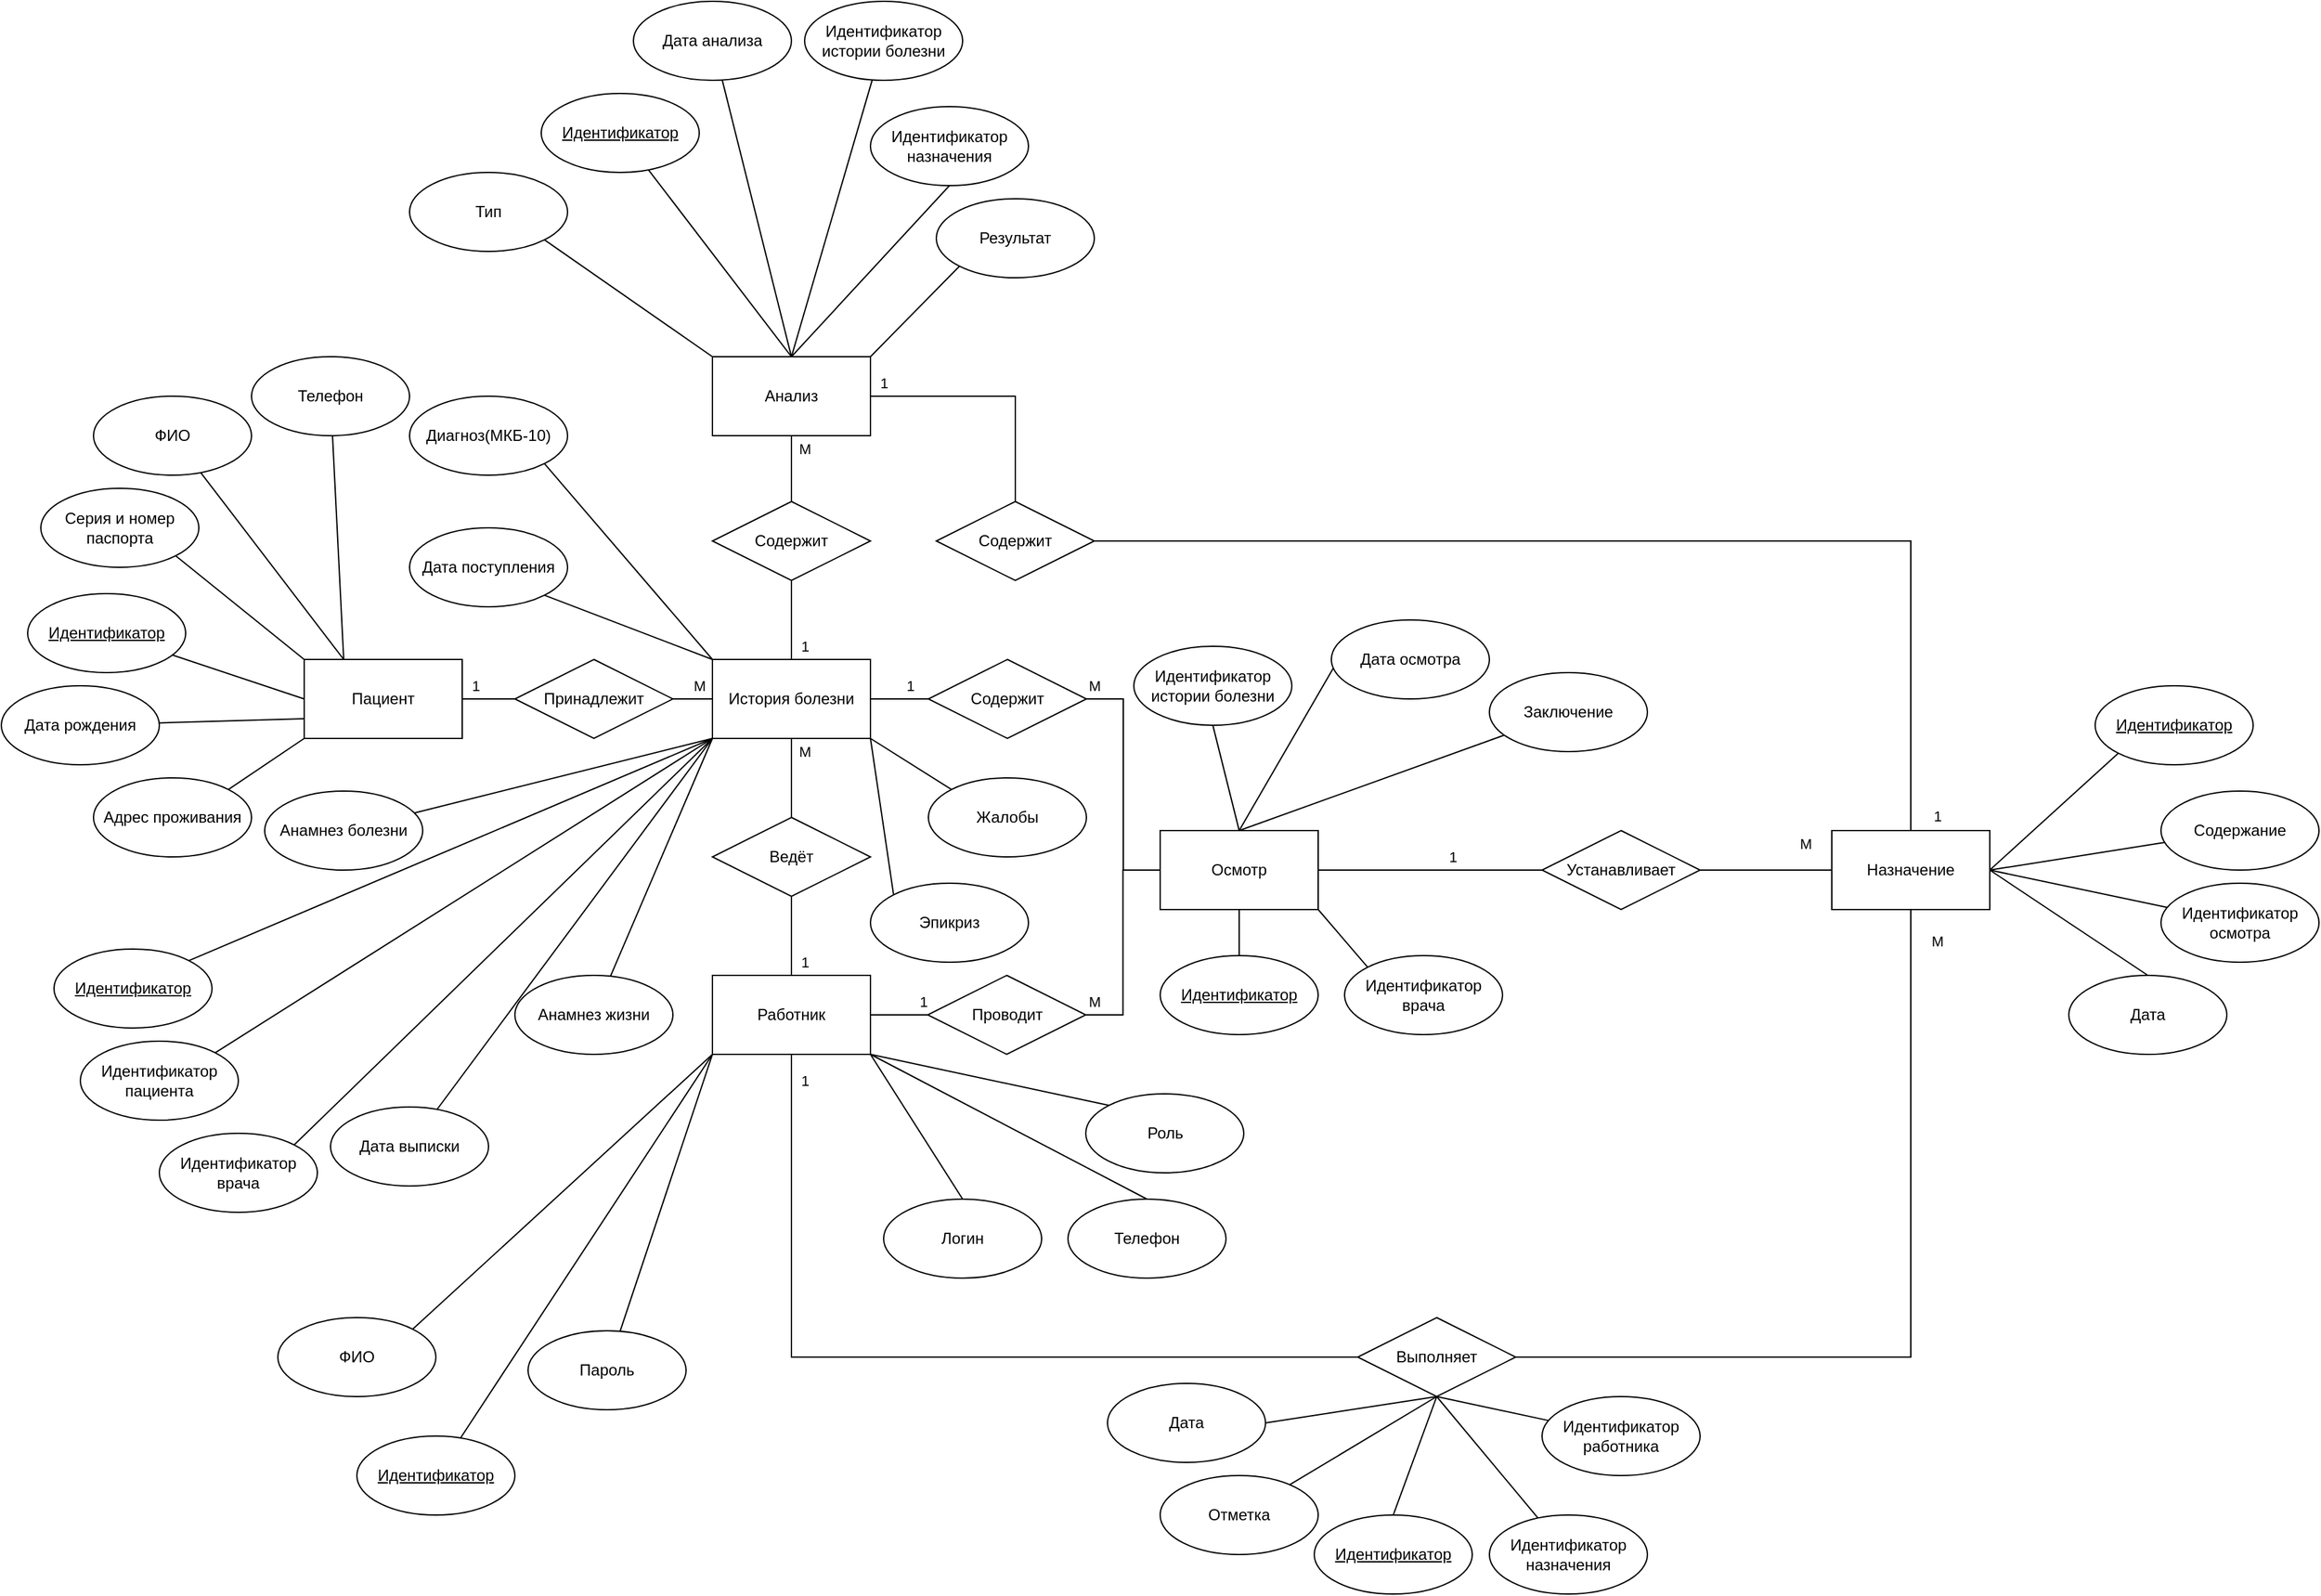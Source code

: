 <mxfile version="23.1.5" type="device">
  <diagram name="Страница — 1" id="YeDJCERSgLuDIS_r1-tO">
    <mxGraphModel dx="2876" dy="2433" grid="1" gridSize="10" guides="1" tooltips="1" connect="1" arrows="1" fold="1" page="1" pageScale="1" pageWidth="827" pageHeight="1169" math="0" shadow="0">
      <root>
        <mxCell id="0" />
        <mxCell id="1" parent="0" />
        <mxCell id="ureETH7xmbNXMge06_gJ-22" value="1" style="edgeStyle=orthogonalEdgeStyle;rounded=0;orthogonalLoop=1;jettySize=auto;html=1;entryX=0;entryY=0.5;entryDx=0;entryDy=0;endArrow=none;endFill=0;" parent="1" source="ureETH7xmbNXMge06_gJ-1" target="ureETH7xmbNXMge06_gJ-21" edge="1">
          <mxGeometry x="-0.5" y="10" relative="1" as="geometry">
            <mxPoint as="offset" />
          </mxGeometry>
        </mxCell>
        <mxCell id="ureETH7xmbNXMge06_gJ-1" value="Пациент" style="rounded=0;whiteSpace=wrap;html=1;" parent="1" vertex="1">
          <mxGeometry x="-60" y="300" width="120" height="60" as="geometry" />
        </mxCell>
        <mxCell id="ureETH7xmbNXMge06_gJ-52" value="1" style="edgeStyle=orthogonalEdgeStyle;rounded=0;orthogonalLoop=1;jettySize=auto;html=1;entryX=0;entryY=0.5;entryDx=0;entryDy=0;endArrow=none;endFill=0;" parent="1" source="ureETH7xmbNXMge06_gJ-2" target="ureETH7xmbNXMge06_gJ-50" edge="1">
          <mxGeometry x="0.364" y="10" relative="1" as="geometry">
            <mxPoint as="offset" />
          </mxGeometry>
        </mxCell>
        <mxCell id="ureETH7xmbNXMge06_gJ-2" value="История болезни" style="rounded=0;whiteSpace=wrap;html=1;" parent="1" vertex="1">
          <mxGeometry x="250" y="300" width="120" height="60" as="geometry" />
        </mxCell>
        <mxCell id="ureETH7xmbNXMge06_gJ-36" value="1" style="edgeStyle=orthogonalEdgeStyle;rounded=0;orthogonalLoop=1;jettySize=auto;html=1;entryX=0;entryY=0.5;entryDx=0;entryDy=0;endArrow=none;endFill=0;" parent="1" source="ureETH7xmbNXMge06_gJ-3" target="ureETH7xmbNXMge06_gJ-35" edge="1">
          <mxGeometry x="0.2" y="10" relative="1" as="geometry">
            <Array as="points" />
            <mxPoint as="offset" />
          </mxGeometry>
        </mxCell>
        <mxCell id="ureETH7xmbNXMge06_gJ-3" value="Осмотр" style="rounded=0;whiteSpace=wrap;html=1;" parent="1" vertex="1">
          <mxGeometry x="590" y="430" width="120" height="60" as="geometry" />
        </mxCell>
        <mxCell id="YmeV13fgHO55kBNAwjuQ-2" style="rounded=0;orthogonalLoop=1;jettySize=auto;html=1;exitX=1;exitY=0.5;exitDx=0;exitDy=0;entryX=0.5;entryY=0;entryDx=0;entryDy=0;endArrow=none;endFill=0;" parent="1" source="ureETH7xmbNXMge06_gJ-6" target="YmeV13fgHO55kBNAwjuQ-1" edge="1">
          <mxGeometry relative="1" as="geometry" />
        </mxCell>
        <mxCell id="ureETH7xmbNXMge06_gJ-6" value="Назначение" style="rounded=0;whiteSpace=wrap;html=1;" parent="1" vertex="1">
          <mxGeometry x="1100" y="430" width="120" height="60" as="geometry" />
        </mxCell>
        <mxCell id="ureETH7xmbNXMge06_gJ-57" value="М" style="edgeStyle=orthogonalEdgeStyle;rounded=0;orthogonalLoop=1;jettySize=auto;html=1;entryX=0.5;entryY=0;entryDx=0;entryDy=0;endArrow=none;endFill=0;" parent="1" source="ureETH7xmbNXMge06_gJ-7" target="ureETH7xmbNXMge06_gJ-28" edge="1">
          <mxGeometry x="-0.6" y="10" relative="1" as="geometry">
            <mxPoint as="offset" />
          </mxGeometry>
        </mxCell>
        <mxCell id="ureETH7xmbNXMge06_gJ-7" value="Анализ" style="rounded=0;whiteSpace=wrap;html=1;" parent="1" vertex="1">
          <mxGeometry x="250" y="70" width="120" height="60" as="geometry" />
        </mxCell>
        <mxCell id="ureETH7xmbNXMge06_gJ-55" value="1" style="edgeStyle=orthogonalEdgeStyle;rounded=0;orthogonalLoop=1;jettySize=auto;html=1;entryX=0;entryY=0.5;entryDx=0;entryDy=0;endArrow=none;endFill=0;exitX=0.5;exitY=1;exitDx=0;exitDy=0;" parent="1" source="ureETH7xmbNXMge06_gJ-9" target="ureETH7xmbNXMge06_gJ-25" edge="1">
          <mxGeometry x="-0.939" y="10" relative="1" as="geometry">
            <mxPoint as="offset" />
            <mxPoint x="660" y="860" as="sourcePoint" />
          </mxGeometry>
        </mxCell>
        <mxCell id="ureETH7xmbNXMge06_gJ-18" value="1" style="edgeStyle=orthogonalEdgeStyle;rounded=0;orthogonalLoop=1;jettySize=auto;html=1;entryX=0.5;entryY=1;entryDx=0;entryDy=0;endArrow=none;endFill=0;" parent="1" source="ureETH7xmbNXMge06_gJ-9" target="ureETH7xmbNXMge06_gJ-17" edge="1">
          <mxGeometry x="-0.667" y="-10" relative="1" as="geometry">
            <mxPoint as="offset" />
          </mxGeometry>
        </mxCell>
        <mxCell id="ureETH7xmbNXMge06_gJ-51" value="1" style="edgeStyle=orthogonalEdgeStyle;rounded=0;orthogonalLoop=1;jettySize=auto;html=1;entryX=0;entryY=0.5;entryDx=0;entryDy=0;endArrow=none;endFill=0;" parent="1" source="ureETH7xmbNXMge06_gJ-9" target="ureETH7xmbNXMge06_gJ-29" edge="1">
          <mxGeometry x="0.839" y="10" relative="1" as="geometry">
            <mxPoint as="offset" />
          </mxGeometry>
        </mxCell>
        <mxCell id="5JgicDMfnu8xFvtem6C9-2" style="rounded=0;orthogonalLoop=1;jettySize=auto;html=1;exitX=1;exitY=1;exitDx=0;exitDy=0;entryX=0.5;entryY=0;entryDx=0;entryDy=0;endArrow=none;endFill=0;" parent="1" source="ureETH7xmbNXMge06_gJ-9" target="5JgicDMfnu8xFvtem6C9-1" edge="1">
          <mxGeometry relative="1" as="geometry" />
        </mxCell>
        <mxCell id="ureETH7xmbNXMge06_gJ-9" value="Работник" style="rounded=0;whiteSpace=wrap;html=1;" parent="1" vertex="1">
          <mxGeometry x="250" y="540" width="120" height="60" as="geometry" />
        </mxCell>
        <mxCell id="ureETH7xmbNXMge06_gJ-19" value="М" style="edgeStyle=orthogonalEdgeStyle;rounded=0;orthogonalLoop=1;jettySize=auto;html=1;entryX=0.5;entryY=1;entryDx=0;entryDy=0;endArrow=none;endFill=0;" parent="1" source="ureETH7xmbNXMge06_gJ-17" target="ureETH7xmbNXMge06_gJ-2" edge="1">
          <mxGeometry x="0.667" y="-10" relative="1" as="geometry">
            <mxPoint as="offset" />
          </mxGeometry>
        </mxCell>
        <mxCell id="ureETH7xmbNXMge06_gJ-17" value="Ведёт" style="rhombus;whiteSpace=wrap;html=1;" parent="1" vertex="1">
          <mxGeometry x="250" y="420" width="120" height="60" as="geometry" />
        </mxCell>
        <mxCell id="ureETH7xmbNXMge06_gJ-23" value="М" style="edgeStyle=orthogonalEdgeStyle;rounded=0;orthogonalLoop=1;jettySize=auto;html=1;entryX=0;entryY=0.5;entryDx=0;entryDy=0;endArrow=none;endFill=0;" parent="1" source="ureETH7xmbNXMge06_gJ-21" target="ureETH7xmbNXMge06_gJ-2" edge="1">
          <mxGeometry x="0.6" y="10" relative="1" as="geometry">
            <mxPoint as="offset" />
          </mxGeometry>
        </mxCell>
        <mxCell id="ureETH7xmbNXMge06_gJ-21" value="Принадлежит" style="rhombus;whiteSpace=wrap;html=1;" parent="1" vertex="1">
          <mxGeometry x="100" y="300" width="120" height="60" as="geometry" />
        </mxCell>
        <mxCell id="_ab86j6B51igGFIKoLtU-4" style="rounded=0;orthogonalLoop=1;jettySize=auto;html=1;exitX=0.5;exitY=1;exitDx=0;exitDy=0;entryX=0.5;entryY=0;entryDx=0;entryDy=0;endArrow=none;endFill=0;" parent="1" source="ureETH7xmbNXMge06_gJ-25" target="ureETH7xmbNXMge06_gJ-122" edge="1">
          <mxGeometry relative="1" as="geometry" />
        </mxCell>
        <mxCell id="_ab86j6B51igGFIKoLtU-5" value="М" style="edgeStyle=orthogonalEdgeStyle;rounded=0;orthogonalLoop=1;jettySize=auto;html=1;entryX=0.5;entryY=1;entryDx=0;entryDy=0;endArrow=none;endFill=0;" parent="1" source="ureETH7xmbNXMge06_gJ-25" target="ureETH7xmbNXMge06_gJ-6" edge="1">
          <mxGeometry x="0.926" y="-20" relative="1" as="geometry">
            <mxPoint as="offset" />
          </mxGeometry>
        </mxCell>
        <mxCell id="ureETH7xmbNXMge06_gJ-25" value="Выполняет" style="rhombus;whiteSpace=wrap;html=1;" parent="1" vertex="1">
          <mxGeometry x="740" y="800" width="120" height="60" as="geometry" />
        </mxCell>
        <mxCell id="ureETH7xmbNXMge06_gJ-58" value="1" style="edgeStyle=orthogonalEdgeStyle;rounded=0;orthogonalLoop=1;jettySize=auto;html=1;entryX=0.5;entryY=0;entryDx=0;entryDy=0;endArrow=none;endFill=0;" parent="1" source="ureETH7xmbNXMge06_gJ-28" target="ureETH7xmbNXMge06_gJ-2" edge="1">
          <mxGeometry x="0.667" y="10" relative="1" as="geometry">
            <mxPoint as="offset" />
          </mxGeometry>
        </mxCell>
        <mxCell id="ureETH7xmbNXMge06_gJ-28" value="Содержит" style="rhombus;whiteSpace=wrap;html=1;" parent="1" vertex="1">
          <mxGeometry x="250" y="180" width="120" height="60" as="geometry" />
        </mxCell>
        <mxCell id="ureETH7xmbNXMge06_gJ-34" value="М" style="edgeStyle=orthogonalEdgeStyle;rounded=0;orthogonalLoop=1;jettySize=auto;html=1;entryX=0;entryY=0.5;entryDx=0;entryDy=0;endArrow=none;endFill=0;" parent="1" source="ureETH7xmbNXMge06_gJ-29" target="ureETH7xmbNXMge06_gJ-3" edge="1">
          <mxGeometry x="-0.922" y="10" relative="1" as="geometry">
            <mxPoint as="offset" />
          </mxGeometry>
        </mxCell>
        <mxCell id="ureETH7xmbNXMge06_gJ-29" value="Проводит" style="rhombus;whiteSpace=wrap;html=1;" parent="1" vertex="1">
          <mxGeometry x="413.5" y="540" width="120" height="60" as="geometry" />
        </mxCell>
        <mxCell id="_ab86j6B51igGFIKoLtU-3" value="М" style="rounded=0;orthogonalLoop=1;jettySize=auto;html=1;entryX=0;entryY=0.5;entryDx=0;entryDy=0;endArrow=none;endFill=0;" parent="1" source="ureETH7xmbNXMge06_gJ-35" target="ureETH7xmbNXMge06_gJ-6" edge="1">
          <mxGeometry x="0.6" y="20" relative="1" as="geometry">
            <mxPoint as="offset" />
          </mxGeometry>
        </mxCell>
        <mxCell id="ureETH7xmbNXMge06_gJ-35" value="Устанавливает" style="rhombus;whiteSpace=wrap;html=1;" parent="1" vertex="1">
          <mxGeometry x="880" y="430" width="120" height="60" as="geometry" />
        </mxCell>
        <mxCell id="ureETH7xmbNXMge06_gJ-54" value="М" style="edgeStyle=orthogonalEdgeStyle;rounded=0;orthogonalLoop=1;jettySize=auto;html=1;entryX=0;entryY=0.5;entryDx=0;entryDy=0;endArrow=none;endFill=0;" parent="1" source="ureETH7xmbNXMge06_gJ-50" target="ureETH7xmbNXMge06_gJ-3" edge="1">
          <mxGeometry x="-0.935" y="10" relative="1" as="geometry">
            <mxPoint as="offset" />
          </mxGeometry>
        </mxCell>
        <mxCell id="ureETH7xmbNXMge06_gJ-50" value="Содержит" style="rhombus;whiteSpace=wrap;html=1;" parent="1" vertex="1">
          <mxGeometry x="414" y="300" width="120" height="60" as="geometry" />
        </mxCell>
        <mxCell id="ureETH7xmbNXMge06_gJ-62" value="1" style="edgeStyle=orthogonalEdgeStyle;rounded=0;orthogonalLoop=1;jettySize=auto;html=1;entryX=1;entryY=0.5;entryDx=0;entryDy=0;endArrow=none;endFill=0;" parent="1" source="ureETH7xmbNXMge06_gJ-60" target="ureETH7xmbNXMge06_gJ-7" edge="1">
          <mxGeometry x="0.895" y="-10" relative="1" as="geometry">
            <Array as="points">
              <mxPoint x="480" y="100" />
            </Array>
            <mxPoint as="offset" />
          </mxGeometry>
        </mxCell>
        <mxCell id="_ab86j6B51igGFIKoLtU-6" value="1" style="edgeStyle=orthogonalEdgeStyle;rounded=0;orthogonalLoop=1;jettySize=auto;html=1;exitX=1;exitY=0.5;exitDx=0;exitDy=0;entryX=0.5;entryY=0;entryDx=0;entryDy=0;endArrow=none;endFill=0;" parent="1" source="ureETH7xmbNXMge06_gJ-60" target="ureETH7xmbNXMge06_gJ-6" edge="1">
          <mxGeometry x="0.976" y="20" relative="1" as="geometry">
            <mxPoint y="-1" as="offset" />
          </mxGeometry>
        </mxCell>
        <mxCell id="ureETH7xmbNXMge06_gJ-60" value="Содержит" style="rhombus;whiteSpace=wrap;html=1;" parent="1" vertex="1">
          <mxGeometry x="420" y="180" width="120" height="60" as="geometry" />
        </mxCell>
        <mxCell id="ureETH7xmbNXMge06_gJ-64" style="rounded=0;orthogonalLoop=1;jettySize=auto;html=1;entryX=0;entryY=0.5;entryDx=0;entryDy=0;endArrow=none;endFill=0;" parent="1" source="ureETH7xmbNXMge06_gJ-63" target="ureETH7xmbNXMge06_gJ-1" edge="1">
          <mxGeometry relative="1" as="geometry" />
        </mxCell>
        <mxCell id="ureETH7xmbNXMge06_gJ-63" value="&lt;u&gt;Идентификатор&lt;/u&gt;" style="ellipse;whiteSpace=wrap;html=1;" parent="1" vertex="1">
          <mxGeometry x="-270" y="250" width="120" height="60" as="geometry" />
        </mxCell>
        <mxCell id="ureETH7xmbNXMge06_gJ-66" style="rounded=0;orthogonalLoop=1;jettySize=auto;html=1;entryX=0;entryY=1;entryDx=0;entryDy=0;endArrow=none;endFill=0;" parent="1" source="ureETH7xmbNXMge06_gJ-65" target="ureETH7xmbNXMge06_gJ-9" edge="1">
          <mxGeometry relative="1" as="geometry" />
        </mxCell>
        <mxCell id="ureETH7xmbNXMge06_gJ-65" value="&lt;u&gt;Идентификатор&lt;/u&gt;" style="ellipse;whiteSpace=wrap;html=1;" parent="1" vertex="1">
          <mxGeometry x="-20" y="890" width="120" height="60" as="geometry" />
        </mxCell>
        <mxCell id="ureETH7xmbNXMge06_gJ-68" style="rounded=0;orthogonalLoop=1;jettySize=auto;html=1;entryX=0.5;entryY=1;entryDx=0;entryDy=0;endArrow=none;endFill=0;" parent="1" source="ureETH7xmbNXMge06_gJ-67" target="ureETH7xmbNXMge06_gJ-3" edge="1">
          <mxGeometry relative="1" as="geometry" />
        </mxCell>
        <mxCell id="ureETH7xmbNXMge06_gJ-67" value="&lt;u&gt;Идентификатор&lt;/u&gt;" style="ellipse;whiteSpace=wrap;html=1;" parent="1" vertex="1">
          <mxGeometry x="590" y="525" width="120" height="60" as="geometry" />
        </mxCell>
        <mxCell id="ureETH7xmbNXMge06_gJ-70" style="rounded=0;orthogonalLoop=1;jettySize=auto;html=1;entryX=1;entryY=0.5;entryDx=0;entryDy=0;endArrow=none;endFill=0;exitX=0;exitY=1;exitDx=0;exitDy=0;" parent="1" source="ureETH7xmbNXMge06_gJ-69" target="ureETH7xmbNXMge06_gJ-6" edge="1">
          <mxGeometry relative="1" as="geometry">
            <mxPoint x="1388.964" y="195.946" as="sourcePoint" />
          </mxGeometry>
        </mxCell>
        <mxCell id="ureETH7xmbNXMge06_gJ-69" value="&lt;u&gt;Идентификатор&lt;/u&gt;" style="ellipse;whiteSpace=wrap;html=1;" parent="1" vertex="1">
          <mxGeometry x="1300" y="320" width="120" height="60" as="geometry" />
        </mxCell>
        <mxCell id="ureETH7xmbNXMge06_gJ-74" style="rounded=0;orthogonalLoop=1;jettySize=auto;html=1;entryX=0.5;entryY=0;entryDx=0;entryDy=0;endArrow=none;endFill=0;" parent="1" source="ureETH7xmbNXMge06_gJ-73" target="ureETH7xmbNXMge06_gJ-7" edge="1">
          <mxGeometry relative="1" as="geometry" />
        </mxCell>
        <mxCell id="ureETH7xmbNXMge06_gJ-73" value="&lt;u&gt;Идентификатор&lt;/u&gt;" style="ellipse;whiteSpace=wrap;html=1;" parent="1" vertex="1">
          <mxGeometry x="120" y="-130" width="120" height="60" as="geometry" />
        </mxCell>
        <mxCell id="ureETH7xmbNXMge06_gJ-76" style="rounded=0;orthogonalLoop=1;jettySize=auto;html=1;exitX=1;exitY=0;exitDx=0;exitDy=0;entryX=0;entryY=1;entryDx=0;entryDy=0;endArrow=none;endFill=0;" parent="1" source="ureETH7xmbNXMge06_gJ-75" target="ureETH7xmbNXMge06_gJ-2" edge="1">
          <mxGeometry relative="1" as="geometry" />
        </mxCell>
        <mxCell id="ureETH7xmbNXMge06_gJ-75" value="&lt;u&gt;Идентификатор&lt;/u&gt;" style="ellipse;whiteSpace=wrap;html=1;" parent="1" vertex="1">
          <mxGeometry x="-250" y="520" width="120" height="60" as="geometry" />
        </mxCell>
        <mxCell id="ureETH7xmbNXMge06_gJ-81" style="rounded=0;orthogonalLoop=1;jettySize=auto;html=1;exitX=1;exitY=1;exitDx=0;exitDy=0;entryX=0;entryY=0;entryDx=0;entryDy=0;endArrow=none;endFill=0;" parent="1" source="ureETH7xmbNXMge06_gJ-77" target="ureETH7xmbNXMge06_gJ-1" edge="1">
          <mxGeometry relative="1" as="geometry" />
        </mxCell>
        <mxCell id="ureETH7xmbNXMge06_gJ-77" value="Серия и номер паспорта" style="ellipse;whiteSpace=wrap;html=1;" parent="1" vertex="1">
          <mxGeometry x="-260" y="170" width="120" height="60" as="geometry" />
        </mxCell>
        <mxCell id="ureETH7xmbNXMge06_gJ-82" style="rounded=0;orthogonalLoop=1;jettySize=auto;html=1;entryX=0.25;entryY=0;entryDx=0;entryDy=0;endArrow=none;endFill=0;" parent="1" source="ureETH7xmbNXMge06_gJ-80" target="ureETH7xmbNXMge06_gJ-1" edge="1">
          <mxGeometry relative="1" as="geometry" />
        </mxCell>
        <mxCell id="ureETH7xmbNXMge06_gJ-80" value="ФИО" style="ellipse;whiteSpace=wrap;html=1;" parent="1" vertex="1">
          <mxGeometry x="-220" y="100" width="120" height="60" as="geometry" />
        </mxCell>
        <mxCell id="ureETH7xmbNXMge06_gJ-84" style="rounded=0;orthogonalLoop=1;jettySize=auto;html=1;exitX=1;exitY=1;exitDx=0;exitDy=0;entryX=0;entryY=0;entryDx=0;entryDy=0;endArrow=none;endFill=0;" parent="1" source="ureETH7xmbNXMge06_gJ-83" target="ureETH7xmbNXMge06_gJ-2" edge="1">
          <mxGeometry relative="1" as="geometry" />
        </mxCell>
        <mxCell id="ureETH7xmbNXMge06_gJ-83" value="Дата поступления" style="ellipse;whiteSpace=wrap;html=1;" parent="1" vertex="1">
          <mxGeometry x="20" y="200" width="120" height="60" as="geometry" />
        </mxCell>
        <mxCell id="ureETH7xmbNXMge06_gJ-86" style="rounded=0;orthogonalLoop=1;jettySize=auto;html=1;exitX=1;exitY=1;exitDx=0;exitDy=0;endArrow=none;endFill=0;" parent="1" source="ureETH7xmbNXMge06_gJ-85" edge="1">
          <mxGeometry relative="1" as="geometry">
            <mxPoint x="250" y="300" as="targetPoint" />
          </mxGeometry>
        </mxCell>
        <mxCell id="ureETH7xmbNXMge06_gJ-85" value="Диагноз(МКБ-10)" style="ellipse;whiteSpace=wrap;html=1;" parent="1" vertex="1">
          <mxGeometry x="20" y="100" width="120" height="60" as="geometry" />
        </mxCell>
        <mxCell id="ureETH7xmbNXMge06_gJ-90" style="rounded=0;orthogonalLoop=1;jettySize=auto;html=1;endArrow=none;endFill=0;" parent="1" source="ureETH7xmbNXMge06_gJ-87" edge="1">
          <mxGeometry relative="1" as="geometry">
            <mxPoint x="250" y="360" as="targetPoint" />
          </mxGeometry>
        </mxCell>
        <mxCell id="ureETH7xmbNXMge06_gJ-87" value="Анамнез жизни" style="ellipse;whiteSpace=wrap;html=1;" parent="1" vertex="1">
          <mxGeometry x="100" y="540" width="120" height="60" as="geometry" />
        </mxCell>
        <mxCell id="ureETH7xmbNXMge06_gJ-89" style="rounded=0;orthogonalLoop=1;jettySize=auto;html=1;endArrow=none;endFill=0;" parent="1" source="ureETH7xmbNXMge06_gJ-88" edge="1">
          <mxGeometry relative="1" as="geometry">
            <mxPoint x="250" y="360" as="targetPoint" />
          </mxGeometry>
        </mxCell>
        <mxCell id="ureETH7xmbNXMge06_gJ-88" value="Анамнез болезни" style="ellipse;whiteSpace=wrap;html=1;" parent="1" vertex="1">
          <mxGeometry x="-90" y="400" width="120" height="60" as="geometry" />
        </mxCell>
        <mxCell id="ureETH7xmbNXMge06_gJ-92" style="rounded=0;orthogonalLoop=1;jettySize=auto;html=1;exitX=0;exitY=0;exitDx=0;exitDy=0;entryX=1;entryY=1;entryDx=0;entryDy=0;endArrow=none;endFill=0;" parent="1" source="ureETH7xmbNXMge06_gJ-91" target="ureETH7xmbNXMge06_gJ-2" edge="1">
          <mxGeometry relative="1" as="geometry" />
        </mxCell>
        <mxCell id="ureETH7xmbNXMge06_gJ-91" value="Жалобы" style="ellipse;whiteSpace=wrap;html=1;" parent="1" vertex="1">
          <mxGeometry x="414" y="390" width="120" height="60" as="geometry" />
        </mxCell>
        <mxCell id="ureETH7xmbNXMge06_gJ-97" style="rounded=0;orthogonalLoop=1;jettySize=auto;html=1;exitX=0;exitY=0;exitDx=0;exitDy=0;entryX=1;entryY=1;entryDx=0;entryDy=0;endArrow=none;endFill=0;" parent="1" source="ureETH7xmbNXMge06_gJ-96" target="ureETH7xmbNXMge06_gJ-2" edge="1">
          <mxGeometry relative="1" as="geometry" />
        </mxCell>
        <mxCell id="ureETH7xmbNXMge06_gJ-96" value="Эпикриз" style="ellipse;whiteSpace=wrap;html=1;" parent="1" vertex="1">
          <mxGeometry x="370" y="470" width="120" height="60" as="geometry" />
        </mxCell>
        <mxCell id="ureETH7xmbNXMge06_gJ-106" style="rounded=0;orthogonalLoop=1;jettySize=auto;html=1;exitX=1;exitY=0;exitDx=0;exitDy=0;entryX=0;entryY=1;entryDx=0;entryDy=0;endArrow=none;endFill=0;" parent="1" source="ureETH7xmbNXMge06_gJ-98" target="ureETH7xmbNXMge06_gJ-9" edge="1">
          <mxGeometry relative="1" as="geometry" />
        </mxCell>
        <mxCell id="ureETH7xmbNXMge06_gJ-98" value="ФИО" style="ellipse;whiteSpace=wrap;html=1;" parent="1" vertex="1">
          <mxGeometry x="-80" y="800" width="120" height="60" as="geometry" />
        </mxCell>
        <mxCell id="ureETH7xmbNXMge06_gJ-107" style="rounded=0;orthogonalLoop=1;jettySize=auto;html=1;exitX=0;exitY=0;exitDx=0;exitDy=0;entryX=1;entryY=1;entryDx=0;entryDy=0;endArrow=none;endFill=0;" parent="1" source="ureETH7xmbNXMge06_gJ-99" target="ureETH7xmbNXMge06_gJ-9" edge="1">
          <mxGeometry relative="1" as="geometry" />
        </mxCell>
        <mxCell id="ureETH7xmbNXMge06_gJ-99" value="Роль" style="ellipse;whiteSpace=wrap;html=1;" parent="1" vertex="1">
          <mxGeometry x="533.5" y="630" width="120" height="60" as="geometry" />
        </mxCell>
        <mxCell id="ureETH7xmbNXMge06_gJ-109" style="rounded=0;orthogonalLoop=1;jettySize=auto;html=1;exitX=0.5;exitY=0;exitDx=0;exitDy=0;entryX=1;entryY=1;entryDx=0;entryDy=0;endArrow=none;endFill=0;" parent="1" source="ureETH7xmbNXMge06_gJ-100" target="ureETH7xmbNXMge06_gJ-9" edge="1">
          <mxGeometry relative="1" as="geometry" />
        </mxCell>
        <mxCell id="ureETH7xmbNXMge06_gJ-100" value="Телефон" style="ellipse;whiteSpace=wrap;html=1;" parent="1" vertex="1">
          <mxGeometry x="520" y="710" width="120" height="60" as="geometry" />
        </mxCell>
        <mxCell id="ureETH7xmbNXMge06_gJ-103" style="rounded=0;orthogonalLoop=1;jettySize=auto;html=1;exitX=1;exitY=0;exitDx=0;exitDy=0;entryX=0;entryY=1;entryDx=0;entryDy=0;endArrow=none;endFill=0;" parent="1" source="ureETH7xmbNXMge06_gJ-102" target="ureETH7xmbNXMge06_gJ-1" edge="1">
          <mxGeometry relative="1" as="geometry" />
        </mxCell>
        <mxCell id="ureETH7xmbNXMge06_gJ-102" value="Адрес проживания" style="ellipse;whiteSpace=wrap;html=1;" parent="1" vertex="1">
          <mxGeometry x="-220" y="390" width="120" height="60" as="geometry" />
        </mxCell>
        <mxCell id="ureETH7xmbNXMge06_gJ-112" style="rounded=0;orthogonalLoop=1;jettySize=auto;html=1;entryX=1;entryY=0.5;entryDx=0;entryDy=0;endArrow=none;endFill=0;" parent="1" source="ureETH7xmbNXMge06_gJ-105" target="ureETH7xmbNXMge06_gJ-6" edge="1">
          <mxGeometry relative="1" as="geometry" />
        </mxCell>
        <mxCell id="ureETH7xmbNXMge06_gJ-105" value="Содержание" style="ellipse;whiteSpace=wrap;html=1;" parent="1" vertex="1">
          <mxGeometry x="1350" y="400" width="120" height="60" as="geometry" />
        </mxCell>
        <mxCell id="ureETH7xmbNXMge06_gJ-114" style="rounded=0;orthogonalLoop=1;jettySize=auto;html=1;entryX=1;entryY=0.5;entryDx=0;entryDy=0;endArrow=none;endFill=0;" parent="1" source="ureETH7xmbNXMge06_gJ-113" target="ureETH7xmbNXMge06_gJ-6" edge="1">
          <mxGeometry relative="1" as="geometry" />
        </mxCell>
        <mxCell id="ureETH7xmbNXMge06_gJ-113" value="Идентификатор осмотра" style="ellipse;whiteSpace=wrap;html=1;" parent="1" vertex="1">
          <mxGeometry x="1350" y="470" width="120" height="60" as="geometry" />
        </mxCell>
        <mxCell id="ureETH7xmbNXMge06_gJ-117" style="rounded=0;orthogonalLoop=1;jettySize=auto;html=1;exitX=1;exitY=1;exitDx=0;exitDy=0;entryX=0;entryY=0;entryDx=0;entryDy=0;endArrow=none;endFill=0;" parent="1" source="ureETH7xmbNXMge06_gJ-115" target="ureETH7xmbNXMge06_gJ-7" edge="1">
          <mxGeometry relative="1" as="geometry" />
        </mxCell>
        <mxCell id="ureETH7xmbNXMge06_gJ-115" value="Тип" style="ellipse;whiteSpace=wrap;html=1;" parent="1" vertex="1">
          <mxGeometry x="20" y="-70" width="120" height="60" as="geometry" />
        </mxCell>
        <mxCell id="ureETH7xmbNXMge06_gJ-118" style="rounded=0;orthogonalLoop=1;jettySize=auto;html=1;exitX=0;exitY=1;exitDx=0;exitDy=0;entryX=1;entryY=0;entryDx=0;entryDy=0;endArrow=none;endFill=0;" parent="1" source="ureETH7xmbNXMge06_gJ-116" target="ureETH7xmbNXMge06_gJ-7" edge="1">
          <mxGeometry relative="1" as="geometry" />
        </mxCell>
        <mxCell id="ureETH7xmbNXMge06_gJ-116" value="Результат" style="ellipse;whiteSpace=wrap;html=1;" parent="1" vertex="1">
          <mxGeometry x="420" y="-50" width="120" height="60" as="geometry" />
        </mxCell>
        <mxCell id="ureETH7xmbNXMge06_gJ-128" style="rounded=0;orthogonalLoop=1;jettySize=auto;html=1;exitX=0.5;exitY=1;exitDx=0;exitDy=0;entryX=0.5;entryY=0;entryDx=0;entryDy=0;endArrow=none;endFill=0;" parent="1" source="ureETH7xmbNXMge06_gJ-119" target="ureETH7xmbNXMge06_gJ-7" edge="1">
          <mxGeometry relative="1" as="geometry" />
        </mxCell>
        <mxCell id="ureETH7xmbNXMge06_gJ-119" value="Идентификатор&lt;br&gt;назначения" style="ellipse;whiteSpace=wrap;html=1;" parent="1" vertex="1">
          <mxGeometry x="370" y="-120" width="120" height="60" as="geometry" />
        </mxCell>
        <mxCell id="ureETH7xmbNXMge06_gJ-122" value="&lt;u&gt;Идентификатор&lt;/u&gt;" style="ellipse;whiteSpace=wrap;html=1;" parent="1" vertex="1">
          <mxGeometry x="707" y="950" width="120" height="60" as="geometry" />
        </mxCell>
        <mxCell id="ureETH7xmbNXMge06_gJ-125" style="rounded=0;orthogonalLoop=1;jettySize=auto;html=1;entryX=0.5;entryY=1;entryDx=0;entryDy=0;endArrow=none;endFill=0;" parent="1" source="ureETH7xmbNXMge06_gJ-124" target="ureETH7xmbNXMge06_gJ-25" edge="1">
          <mxGeometry relative="1" as="geometry" />
        </mxCell>
        <mxCell id="ureETH7xmbNXMge06_gJ-124" value="Отметка" style="ellipse;whiteSpace=wrap;html=1;" parent="1" vertex="1">
          <mxGeometry x="590" y="920" width="120" height="60" as="geometry" />
        </mxCell>
        <mxCell id="ureETH7xmbNXMge06_gJ-127" style="rounded=0;orthogonalLoop=1;jettySize=auto;html=1;endArrow=none;endFill=0;entryX=0.5;entryY=1;entryDx=0;entryDy=0;" parent="1" source="ureETH7xmbNXMge06_gJ-126" target="ureETH7xmbNXMge06_gJ-25" edge="1">
          <mxGeometry relative="1" as="geometry" />
        </mxCell>
        <mxCell id="ureETH7xmbNXMge06_gJ-126" value="Идентификатор&lt;br&gt;назначения" style="ellipse;whiteSpace=wrap;html=1;" parent="1" vertex="1">
          <mxGeometry x="840" y="950" width="120" height="60" as="geometry" />
        </mxCell>
        <mxCell id="ureETH7xmbNXMge06_gJ-136" style="rounded=0;orthogonalLoop=1;jettySize=auto;html=1;exitX=0;exitY=0;exitDx=0;exitDy=0;entryX=1;entryY=1;entryDx=0;entryDy=0;endArrow=none;endFill=0;" parent="1" source="ureETH7xmbNXMge06_gJ-129" target="ureETH7xmbNXMge06_gJ-3" edge="1">
          <mxGeometry relative="1" as="geometry" />
        </mxCell>
        <mxCell id="ureETH7xmbNXMge06_gJ-129" value="Идентификатор врача" style="ellipse;whiteSpace=wrap;html=1;" parent="1" vertex="1">
          <mxGeometry x="730" y="525" width="120" height="60" as="geometry" />
        </mxCell>
        <mxCell id="ureETH7xmbNXMge06_gJ-137" style="rounded=0;orthogonalLoop=1;jettySize=auto;html=1;exitX=0;exitY=0;exitDx=0;exitDy=0;entryX=0.5;entryY=0;entryDx=0;entryDy=0;endArrow=none;endFill=0;" parent="1" source="ureETH7xmbNXMge06_gJ-130" target="ureETH7xmbNXMge06_gJ-3" edge="1">
          <mxGeometry relative="1" as="geometry" />
        </mxCell>
        <mxCell id="ureETH7xmbNXMge06_gJ-130" value="Дата осмотра" style="ellipse;whiteSpace=wrap;html=1;" parent="1" vertex="1">
          <mxGeometry x="720" y="270" width="120" height="60" as="geometry" />
        </mxCell>
        <mxCell id="ureETH7xmbNXMge06_gJ-140" style="rounded=0;orthogonalLoop=1;jettySize=auto;html=1;entryX=0;entryY=1;entryDx=0;entryDy=0;endArrow=none;endFill=0;" parent="1" source="ureETH7xmbNXMge06_gJ-131" target="ureETH7xmbNXMge06_gJ-2" edge="1">
          <mxGeometry relative="1" as="geometry" />
        </mxCell>
        <mxCell id="ureETH7xmbNXMge06_gJ-131" value="Дата выписки" style="ellipse;whiteSpace=wrap;html=1;" parent="1" vertex="1">
          <mxGeometry x="-40" y="640" width="120" height="60" as="geometry" />
        </mxCell>
        <mxCell id="ureETH7xmbNXMge06_gJ-139" style="rounded=0;orthogonalLoop=1;jettySize=auto;html=1;entryX=0.5;entryY=0;entryDx=0;entryDy=0;endArrow=none;endFill=0;" parent="1" source="ureETH7xmbNXMge06_gJ-138" target="ureETH7xmbNXMge06_gJ-3" edge="1">
          <mxGeometry relative="1" as="geometry" />
        </mxCell>
        <mxCell id="ureETH7xmbNXMge06_gJ-138" value="Заключение" style="ellipse;whiteSpace=wrap;html=1;" parent="1" vertex="1">
          <mxGeometry x="840" y="310" width="120" height="60" as="geometry" />
        </mxCell>
        <mxCell id="ureETH7xmbNXMge06_gJ-146" style="rounded=0;orthogonalLoop=1;jettySize=auto;html=1;exitX=1;exitY=0;exitDx=0;exitDy=0;entryX=0;entryY=1;entryDx=0;entryDy=0;endArrow=none;endFill=0;" parent="1" source="ureETH7xmbNXMge06_gJ-141" target="ureETH7xmbNXMge06_gJ-2" edge="1">
          <mxGeometry relative="1" as="geometry" />
        </mxCell>
        <mxCell id="ureETH7xmbNXMge06_gJ-141" value="Идентификатор пациента" style="ellipse;whiteSpace=wrap;html=1;" parent="1" vertex="1">
          <mxGeometry x="-230" y="590" width="120" height="60" as="geometry" />
        </mxCell>
        <mxCell id="ureETH7xmbNXMge06_gJ-147" style="rounded=0;orthogonalLoop=1;jettySize=auto;html=1;exitX=1;exitY=0;exitDx=0;exitDy=0;entryX=0;entryY=1;entryDx=0;entryDy=0;endArrow=none;endFill=0;" parent="1" source="ureETH7xmbNXMge06_gJ-142" target="ureETH7xmbNXMge06_gJ-2" edge="1">
          <mxGeometry relative="1" as="geometry" />
        </mxCell>
        <mxCell id="ureETH7xmbNXMge06_gJ-142" value="Идентификатор врача" style="ellipse;whiteSpace=wrap;html=1;" parent="1" vertex="1">
          <mxGeometry x="-170" y="660" width="120" height="60" as="geometry" />
        </mxCell>
        <mxCell id="_ab86j6B51igGFIKoLtU-1" style="rounded=0;orthogonalLoop=1;jettySize=auto;html=1;exitX=0.5;exitY=1;exitDx=0;exitDy=0;entryX=0.5;entryY=0;entryDx=0;entryDy=0;endArrow=none;endFill=0;" parent="1" source="ureETH7xmbNXMge06_gJ-143" target="ureETH7xmbNXMge06_gJ-3" edge="1">
          <mxGeometry relative="1" as="geometry" />
        </mxCell>
        <mxCell id="ureETH7xmbNXMge06_gJ-143" value="Идентификатор истории болезни" style="ellipse;whiteSpace=wrap;html=1;" parent="1" vertex="1">
          <mxGeometry x="570" y="290" width="120" height="60" as="geometry" />
        </mxCell>
        <mxCell id="ureETH7xmbNXMge06_gJ-149" style="rounded=0;orthogonalLoop=1;jettySize=auto;html=1;entryX=0.5;entryY=1;entryDx=0;entryDy=0;endArrow=none;endFill=0;" parent="1" source="ureETH7xmbNXMge06_gJ-144" target="ureETH7xmbNXMge06_gJ-25" edge="1">
          <mxGeometry relative="1" as="geometry" />
        </mxCell>
        <mxCell id="ureETH7xmbNXMge06_gJ-144" value="Идентификатор работника" style="ellipse;whiteSpace=wrap;html=1;" parent="1" vertex="1">
          <mxGeometry x="880" y="860" width="120" height="60" as="geometry" />
        </mxCell>
        <mxCell id="ureETH7xmbNXMge06_gJ-150" style="rounded=0;orthogonalLoop=1;jettySize=auto;html=1;endArrow=none;endFill=0;" parent="1" source="ureETH7xmbNXMge06_gJ-145" edge="1">
          <mxGeometry relative="1" as="geometry">
            <mxPoint x="310" y="70" as="targetPoint" />
          </mxGeometry>
        </mxCell>
        <mxCell id="ureETH7xmbNXMge06_gJ-145" value="Идентификатор истории болезни" style="ellipse;whiteSpace=wrap;html=1;" parent="1" vertex="1">
          <mxGeometry x="320" y="-200" width="120" height="60" as="geometry" />
        </mxCell>
        <mxCell id="ureETH7xmbNXMge06_gJ-152" style="rounded=0;orthogonalLoop=1;jettySize=auto;html=1;entryX=0.25;entryY=0;entryDx=0;entryDy=0;endArrow=none;endFill=0;" parent="1" source="ureETH7xmbNXMge06_gJ-151" target="ureETH7xmbNXMge06_gJ-1" edge="1">
          <mxGeometry relative="1" as="geometry" />
        </mxCell>
        <mxCell id="ureETH7xmbNXMge06_gJ-151" value="Телефон" style="ellipse;whiteSpace=wrap;html=1;" parent="1" vertex="1">
          <mxGeometry x="-100" y="70" width="120" height="60" as="geometry" />
        </mxCell>
        <mxCell id="ureETH7xmbNXMge06_gJ-154" style="rounded=0;orthogonalLoop=1;jettySize=auto;html=1;endArrow=none;endFill=0;" parent="1" source="ureETH7xmbNXMge06_gJ-153" edge="1">
          <mxGeometry relative="1" as="geometry">
            <mxPoint x="310" y="70" as="targetPoint" />
          </mxGeometry>
        </mxCell>
        <mxCell id="ureETH7xmbNXMge06_gJ-153" value="Дата анализа" style="ellipse;whiteSpace=wrap;html=1;" parent="1" vertex="1">
          <mxGeometry x="190" y="-200" width="120" height="60" as="geometry" />
        </mxCell>
        <mxCell id="ureETH7xmbNXMge06_gJ-157" style="rounded=0;orthogonalLoop=1;jettySize=auto;html=1;endArrow=none;endFill=0;entryX=0;entryY=1;entryDx=0;entryDy=0;" parent="1" source="ureETH7xmbNXMge06_gJ-156" target="ureETH7xmbNXMge06_gJ-9" edge="1">
          <mxGeometry relative="1" as="geometry">
            <mxPoint x="310" y="600" as="targetPoint" />
          </mxGeometry>
        </mxCell>
        <mxCell id="ureETH7xmbNXMge06_gJ-156" value="Пароль" style="ellipse;whiteSpace=wrap;html=1;" parent="1" vertex="1">
          <mxGeometry x="110" y="810" width="120" height="60" as="geometry" />
        </mxCell>
        <mxCell id="ureETH7xmbNXMge06_gJ-161" style="rounded=0;orthogonalLoop=1;jettySize=auto;html=1;entryX=0;entryY=0.75;entryDx=0;entryDy=0;endArrow=none;endFill=0;" parent="1" source="ureETH7xmbNXMge06_gJ-160" target="ureETH7xmbNXMge06_gJ-1" edge="1">
          <mxGeometry relative="1" as="geometry" />
        </mxCell>
        <mxCell id="ureETH7xmbNXMge06_gJ-160" value="Дата рождения" style="ellipse;whiteSpace=wrap;html=1;" parent="1" vertex="1">
          <mxGeometry x="-290" y="320" width="120" height="60" as="geometry" />
        </mxCell>
        <mxCell id="5JgicDMfnu8xFvtem6C9-1" value="Логин" style="ellipse;whiteSpace=wrap;html=1;" parent="1" vertex="1">
          <mxGeometry x="380" y="710" width="120" height="60" as="geometry" />
        </mxCell>
        <mxCell id="5JgicDMfnu8xFvtem6C9-6" style="rounded=0;orthogonalLoop=1;jettySize=auto;html=1;exitX=1;exitY=0.5;exitDx=0;exitDy=0;entryX=0.5;entryY=1;entryDx=0;entryDy=0;endArrow=none;endFill=0;" parent="1" source="5JgicDMfnu8xFvtem6C9-5" target="ureETH7xmbNXMge06_gJ-25" edge="1">
          <mxGeometry relative="1" as="geometry" />
        </mxCell>
        <mxCell id="5JgicDMfnu8xFvtem6C9-5" value="Дата" style="ellipse;whiteSpace=wrap;html=1;" parent="1" vertex="1">
          <mxGeometry x="550" y="850" width="120" height="60" as="geometry" />
        </mxCell>
        <mxCell id="YmeV13fgHO55kBNAwjuQ-1" value="Дата" style="ellipse;whiteSpace=wrap;html=1;" parent="1" vertex="1">
          <mxGeometry x="1280" y="540" width="120" height="60" as="geometry" />
        </mxCell>
      </root>
    </mxGraphModel>
  </diagram>
</mxfile>
